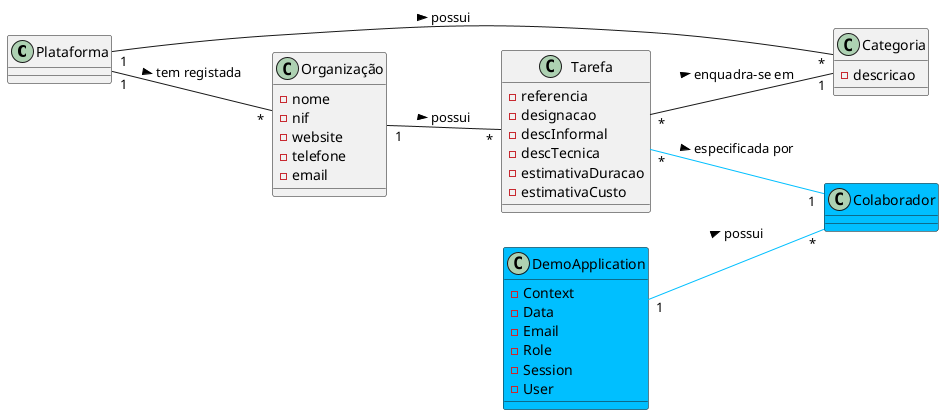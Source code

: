 @startuml

left to right direction

class Plataforma {
}

class Organização {
    -nome
    -nif
    -website
    -telefone
    -email
}

class Tarefa {
    -referencia
    -designacao
    -descInformal
    -descTecnica
    -estimativaDuracao
    -estimativaCusto
}

class Categoria {
    -descricao
}

class DemoApplication #DeepSkyBlue {
    -Context 
    -Data 
    -Email 
    -Role 
    -Session 
    -User 
}

class Colaborador #DeepSkyBlue{

}


    Plataforma "1" -- "*" Organização:tem registada >
    Plataforma "1" -- "*" Categoria:possui >
    Organização "1" -- "*" Tarefa: possui >
    Tarefa "*" -- "1" Categoria:enquadra-se em >
    DemoApplication "1" -- "*" Colaborador #DeepSkyBlue : possui > 
    Tarefa "*" -- "1" Colaborador #DeepSkyBlue : especificada por >

@enduml